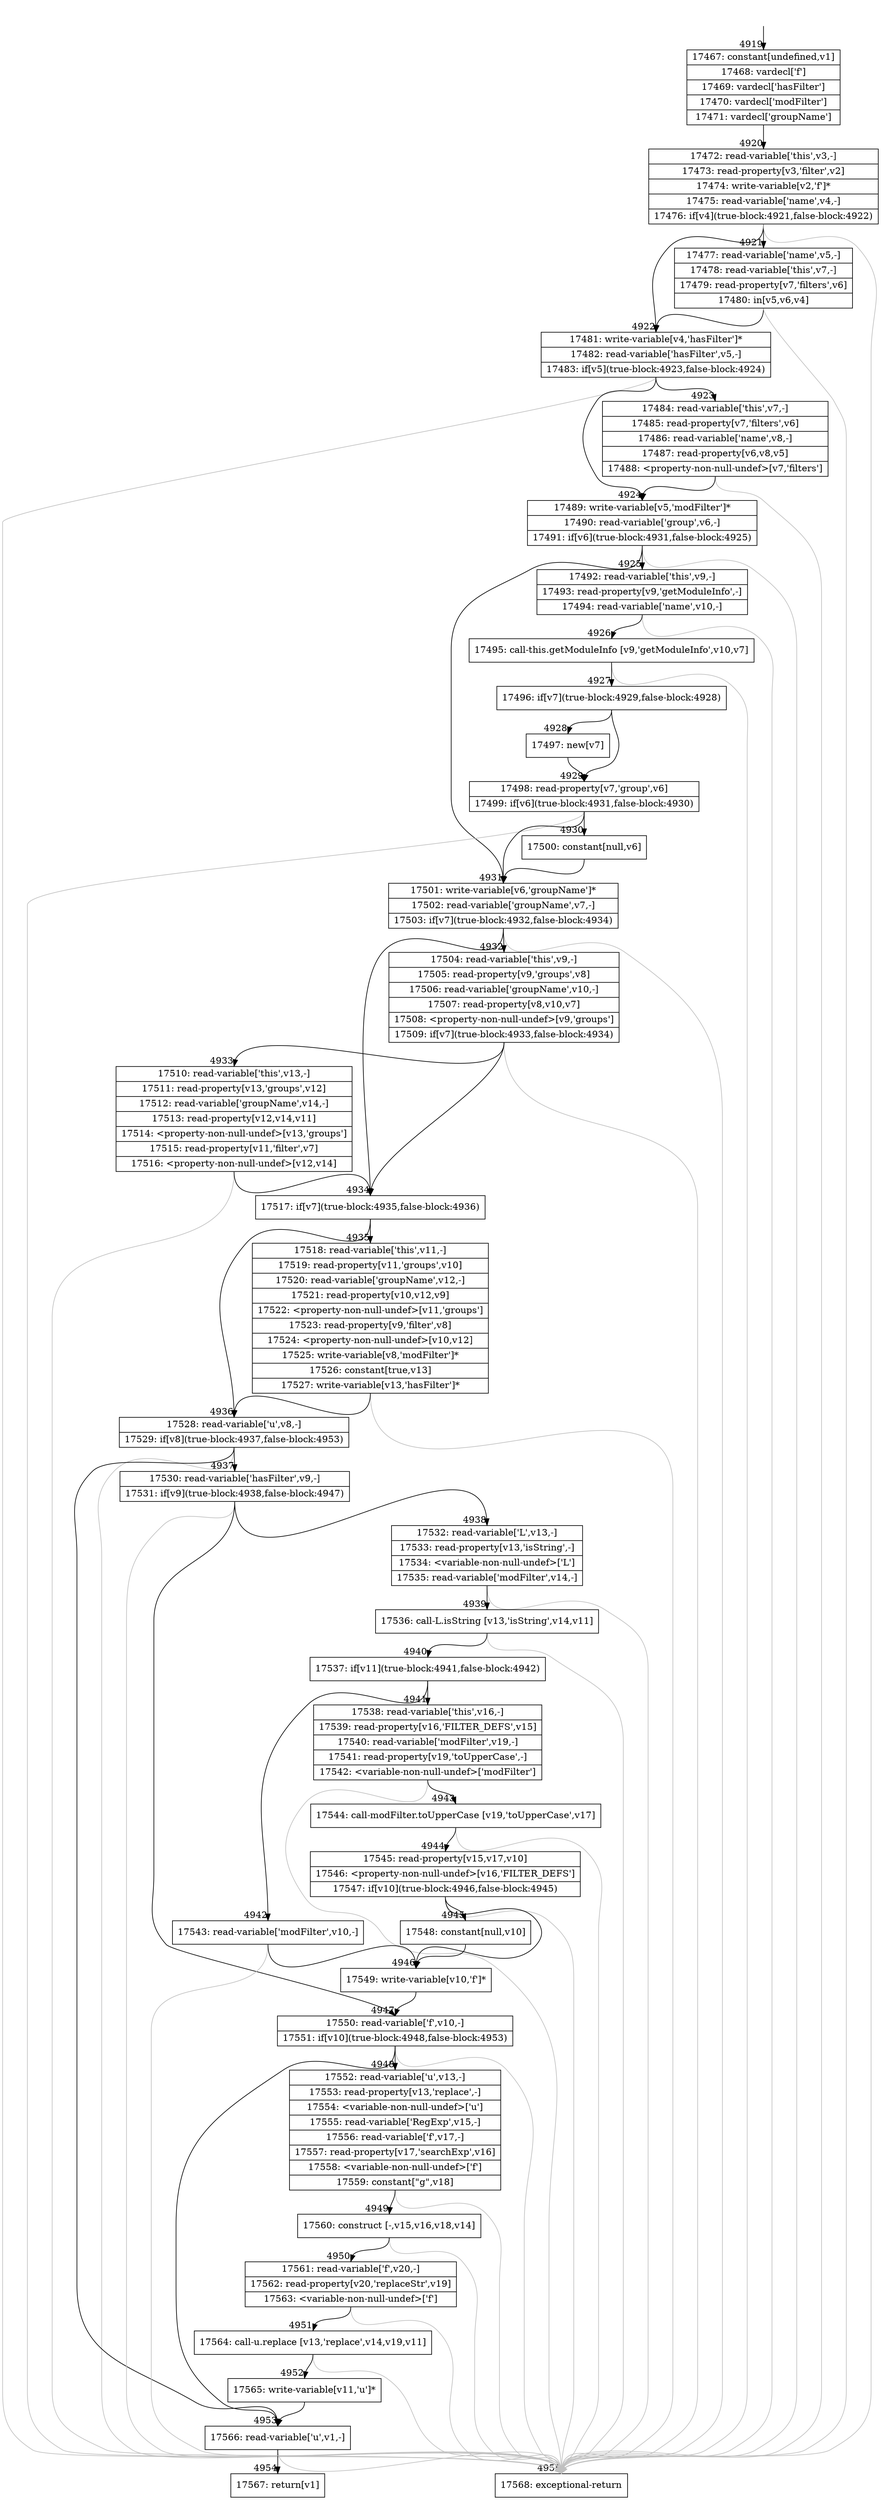digraph {
rankdir="TD"
BB_entry233[shape=none,label=""];
BB_entry233 -> BB4919 [tailport=s, headport=n, headlabel="    4919"]
BB4919 [shape=record label="{17467: constant[undefined,v1]|17468: vardecl['f']|17469: vardecl['hasFilter']|17470: vardecl['modFilter']|17471: vardecl['groupName']}" ] 
BB4919 -> BB4920 [tailport=s, headport=n, headlabel="      4920"]
BB4920 [shape=record label="{17472: read-variable['this',v3,-]|17473: read-property[v3,'filter',v2]|17474: write-variable[v2,'f']*|17475: read-variable['name',v4,-]|17476: if[v4](true-block:4921,false-block:4922)}" ] 
BB4920 -> BB4922 [tailport=s, headport=n, headlabel="      4922"]
BB4920 -> BB4921 [tailport=s, headport=n, headlabel="      4921"]
BB4920 -> BB4955 [tailport=s, headport=n, color=gray, headlabel="      4955"]
BB4921 [shape=record label="{17477: read-variable['name',v5,-]|17478: read-variable['this',v7,-]|17479: read-property[v7,'filters',v6]|17480: in[v5,v6,v4]}" ] 
BB4921 -> BB4922 [tailport=s, headport=n]
BB4921 -> BB4955 [tailport=s, headport=n, color=gray]
BB4922 [shape=record label="{17481: write-variable[v4,'hasFilter']*|17482: read-variable['hasFilter',v5,-]|17483: if[v5](true-block:4923,false-block:4924)}" ] 
BB4922 -> BB4924 [tailport=s, headport=n, headlabel="      4924"]
BB4922 -> BB4923 [tailport=s, headport=n, headlabel="      4923"]
BB4922 -> BB4955 [tailport=s, headport=n, color=gray]
BB4923 [shape=record label="{17484: read-variable['this',v7,-]|17485: read-property[v7,'filters',v6]|17486: read-variable['name',v8,-]|17487: read-property[v6,v8,v5]|17488: \<property-non-null-undef\>[v7,'filters']}" ] 
BB4923 -> BB4924 [tailport=s, headport=n]
BB4923 -> BB4955 [tailport=s, headport=n, color=gray]
BB4924 [shape=record label="{17489: write-variable[v5,'modFilter']*|17490: read-variable['group',v6,-]|17491: if[v6](true-block:4931,false-block:4925)}" ] 
BB4924 -> BB4931 [tailport=s, headport=n, headlabel="      4931"]
BB4924 -> BB4925 [tailport=s, headport=n, headlabel="      4925"]
BB4924 -> BB4955 [tailport=s, headport=n, color=gray]
BB4925 [shape=record label="{17492: read-variable['this',v9,-]|17493: read-property[v9,'getModuleInfo',-]|17494: read-variable['name',v10,-]}" ] 
BB4925 -> BB4926 [tailport=s, headport=n, headlabel="      4926"]
BB4925 -> BB4955 [tailport=s, headport=n, color=gray]
BB4926 [shape=record label="{17495: call-this.getModuleInfo [v9,'getModuleInfo',v10,v7]}" ] 
BB4926 -> BB4927 [tailport=s, headport=n, headlabel="      4927"]
BB4926 -> BB4955 [tailport=s, headport=n, color=gray]
BB4927 [shape=record label="{17496: if[v7](true-block:4929,false-block:4928)}" ] 
BB4927 -> BB4929 [tailport=s, headport=n, headlabel="      4929"]
BB4927 -> BB4928 [tailport=s, headport=n, headlabel="      4928"]
BB4928 [shape=record label="{17497: new[v7]}" ] 
BB4928 -> BB4929 [tailport=s, headport=n]
BB4929 [shape=record label="{17498: read-property[v7,'group',v6]|17499: if[v6](true-block:4931,false-block:4930)}" ] 
BB4929 -> BB4931 [tailport=s, headport=n]
BB4929 -> BB4930 [tailport=s, headport=n, headlabel="      4930"]
BB4929 -> BB4955 [tailport=s, headport=n, color=gray]
BB4930 [shape=record label="{17500: constant[null,v6]}" ] 
BB4930 -> BB4931 [tailport=s, headport=n]
BB4931 [shape=record label="{17501: write-variable[v6,'groupName']*|17502: read-variable['groupName',v7,-]|17503: if[v7](true-block:4932,false-block:4934)}" ] 
BB4931 -> BB4934 [tailport=s, headport=n, headlabel="      4934"]
BB4931 -> BB4932 [tailport=s, headport=n, headlabel="      4932"]
BB4931 -> BB4955 [tailport=s, headport=n, color=gray]
BB4932 [shape=record label="{17504: read-variable['this',v9,-]|17505: read-property[v9,'groups',v8]|17506: read-variable['groupName',v10,-]|17507: read-property[v8,v10,v7]|17508: \<property-non-null-undef\>[v9,'groups']|17509: if[v7](true-block:4933,false-block:4934)}" ] 
BB4932 -> BB4934 [tailport=s, headport=n]
BB4932 -> BB4933 [tailport=s, headport=n, headlabel="      4933"]
BB4932 -> BB4955 [tailport=s, headport=n, color=gray]
BB4933 [shape=record label="{17510: read-variable['this',v13,-]|17511: read-property[v13,'groups',v12]|17512: read-variable['groupName',v14,-]|17513: read-property[v12,v14,v11]|17514: \<property-non-null-undef\>[v13,'groups']|17515: read-property[v11,'filter',v7]|17516: \<property-non-null-undef\>[v12,v14]}" ] 
BB4933 -> BB4934 [tailport=s, headport=n]
BB4933 -> BB4955 [tailport=s, headport=n, color=gray]
BB4934 [shape=record label="{17517: if[v7](true-block:4935,false-block:4936)}" ] 
BB4934 -> BB4935 [tailport=s, headport=n, headlabel="      4935"]
BB4934 -> BB4936 [tailport=s, headport=n, headlabel="      4936"]
BB4935 [shape=record label="{17518: read-variable['this',v11,-]|17519: read-property[v11,'groups',v10]|17520: read-variable['groupName',v12,-]|17521: read-property[v10,v12,v9]|17522: \<property-non-null-undef\>[v11,'groups']|17523: read-property[v9,'filter',v8]|17524: \<property-non-null-undef\>[v10,v12]|17525: write-variable[v8,'modFilter']*|17526: constant[true,v13]|17527: write-variable[v13,'hasFilter']*}" ] 
BB4935 -> BB4936 [tailport=s, headport=n]
BB4935 -> BB4955 [tailport=s, headport=n, color=gray]
BB4936 [shape=record label="{17528: read-variable['u',v8,-]|17529: if[v8](true-block:4937,false-block:4953)}" ] 
BB4936 -> BB4937 [tailport=s, headport=n, headlabel="      4937"]
BB4936 -> BB4953 [tailport=s, headport=n, headlabel="      4953"]
BB4936 -> BB4955 [tailport=s, headport=n, color=gray]
BB4937 [shape=record label="{17530: read-variable['hasFilter',v9,-]|17531: if[v9](true-block:4938,false-block:4947)}" ] 
BB4937 -> BB4938 [tailport=s, headport=n, headlabel="      4938"]
BB4937 -> BB4947 [tailport=s, headport=n, headlabel="      4947"]
BB4937 -> BB4955 [tailport=s, headport=n, color=gray]
BB4938 [shape=record label="{17532: read-variable['L',v13,-]|17533: read-property[v13,'isString',-]|17534: \<variable-non-null-undef\>['L']|17535: read-variable['modFilter',v14,-]}" ] 
BB4938 -> BB4939 [tailport=s, headport=n, headlabel="      4939"]
BB4938 -> BB4955 [tailport=s, headport=n, color=gray]
BB4939 [shape=record label="{17536: call-L.isString [v13,'isString',v14,v11]}" ] 
BB4939 -> BB4940 [tailport=s, headport=n, headlabel="      4940"]
BB4939 -> BB4955 [tailport=s, headport=n, color=gray]
BB4940 [shape=record label="{17537: if[v11](true-block:4941,false-block:4942)}" ] 
BB4940 -> BB4941 [tailport=s, headport=n, headlabel="      4941"]
BB4940 -> BB4942 [tailport=s, headport=n, headlabel="      4942"]
BB4941 [shape=record label="{17538: read-variable['this',v16,-]|17539: read-property[v16,'FILTER_DEFS',v15]|17540: read-variable['modFilter',v19,-]|17541: read-property[v19,'toUpperCase',-]|17542: \<variable-non-null-undef\>['modFilter']}" ] 
BB4941 -> BB4943 [tailport=s, headport=n, headlabel="      4943"]
BB4941 -> BB4955 [tailport=s, headport=n, color=gray]
BB4942 [shape=record label="{17543: read-variable['modFilter',v10,-]}" ] 
BB4942 -> BB4946 [tailport=s, headport=n, headlabel="      4946"]
BB4942 -> BB4955 [tailport=s, headport=n, color=gray]
BB4943 [shape=record label="{17544: call-modFilter.toUpperCase [v19,'toUpperCase',v17]}" ] 
BB4943 -> BB4944 [tailport=s, headport=n, headlabel="      4944"]
BB4943 -> BB4955 [tailport=s, headport=n, color=gray]
BB4944 [shape=record label="{17545: read-property[v15,v17,v10]|17546: \<property-non-null-undef\>[v16,'FILTER_DEFS']|17547: if[v10](true-block:4946,false-block:4945)}" ] 
BB4944 -> BB4946 [tailport=s, headport=n]
BB4944 -> BB4945 [tailport=s, headport=n, headlabel="      4945"]
BB4944 -> BB4955 [tailport=s, headport=n, color=gray]
BB4945 [shape=record label="{17548: constant[null,v10]}" ] 
BB4945 -> BB4946 [tailport=s, headport=n]
BB4946 [shape=record label="{17549: write-variable[v10,'f']*}" ] 
BB4946 -> BB4947 [tailport=s, headport=n]
BB4947 [shape=record label="{17550: read-variable['f',v10,-]|17551: if[v10](true-block:4948,false-block:4953)}" ] 
BB4947 -> BB4948 [tailport=s, headport=n, headlabel="      4948"]
BB4947 -> BB4953 [tailport=s, headport=n]
BB4947 -> BB4955 [tailport=s, headport=n, color=gray]
BB4948 [shape=record label="{17552: read-variable['u',v13,-]|17553: read-property[v13,'replace',-]|17554: \<variable-non-null-undef\>['u']|17555: read-variable['RegExp',v15,-]|17556: read-variable['f',v17,-]|17557: read-property[v17,'searchExp',v16]|17558: \<variable-non-null-undef\>['f']|17559: constant[\"g\",v18]}" ] 
BB4948 -> BB4949 [tailport=s, headport=n, headlabel="      4949"]
BB4948 -> BB4955 [tailport=s, headport=n, color=gray]
BB4949 [shape=record label="{17560: construct [-,v15,v16,v18,v14]}" ] 
BB4949 -> BB4950 [tailport=s, headport=n, headlabel="      4950"]
BB4949 -> BB4955 [tailport=s, headport=n, color=gray]
BB4950 [shape=record label="{17561: read-variable['f',v20,-]|17562: read-property[v20,'replaceStr',v19]|17563: \<variable-non-null-undef\>['f']}" ] 
BB4950 -> BB4951 [tailport=s, headport=n, headlabel="      4951"]
BB4950 -> BB4955 [tailport=s, headport=n, color=gray]
BB4951 [shape=record label="{17564: call-u.replace [v13,'replace',v14,v19,v11]}" ] 
BB4951 -> BB4952 [tailport=s, headport=n, headlabel="      4952"]
BB4951 -> BB4955 [tailport=s, headport=n, color=gray]
BB4952 [shape=record label="{17565: write-variable[v11,'u']*}" ] 
BB4952 -> BB4953 [tailport=s, headport=n]
BB4953 [shape=record label="{17566: read-variable['u',v1,-]}" ] 
BB4953 -> BB4954 [tailport=s, headport=n, headlabel="      4954"]
BB4953 -> BB4955 [tailport=s, headport=n, color=gray]
BB4954 [shape=record label="{17567: return[v1]}" ] 
BB4955 [shape=record label="{17568: exceptional-return}" ] 
//#$~ 8177
}

